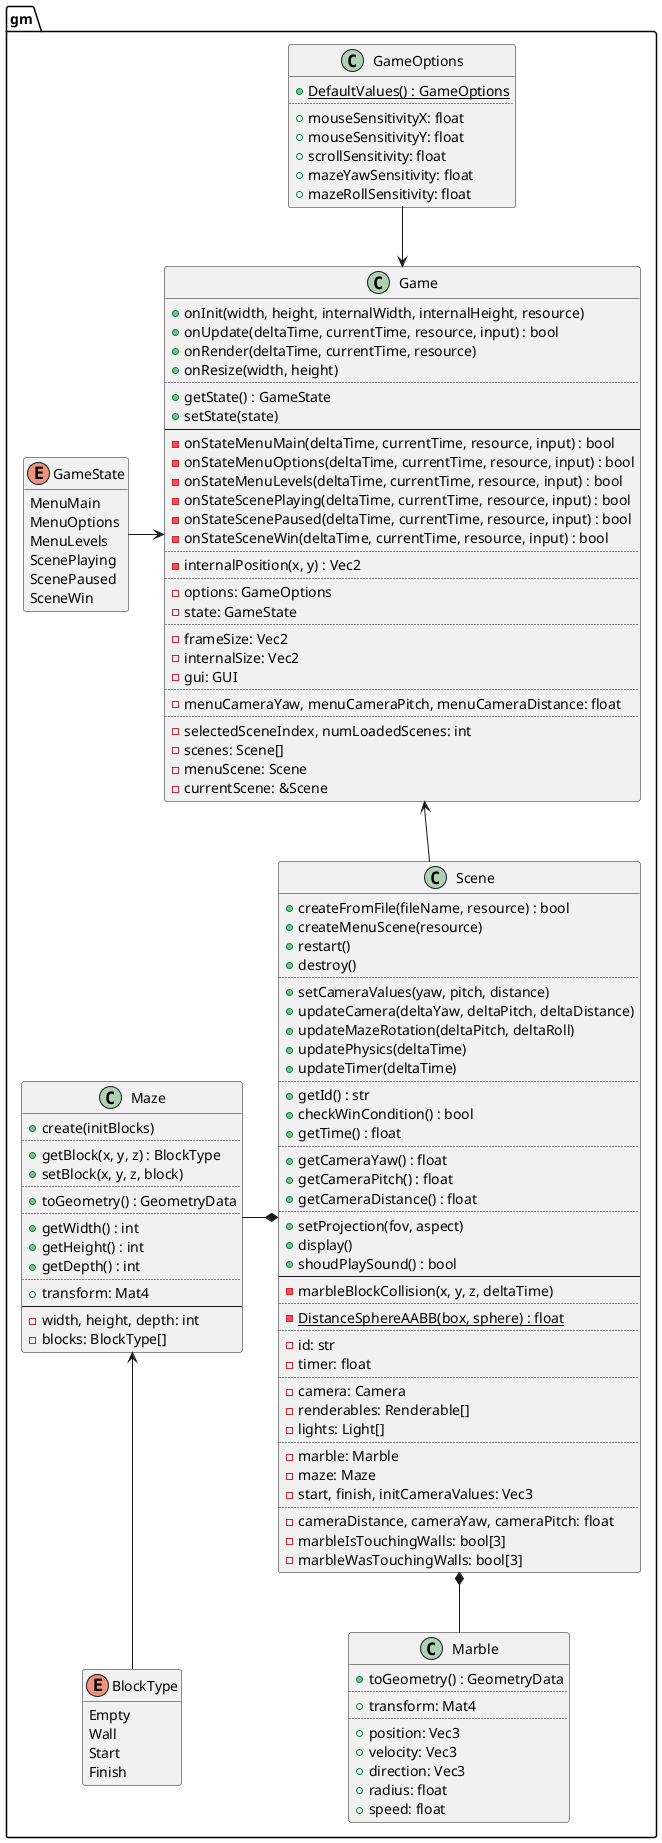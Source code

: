 @startuml
set separator ::

enum gm::GameState {
	MenuMain
	MenuOptions
	MenuLevels
	ScenePlaying
	ScenePaused
	SceneWin
}
hide GameState methods

class gm::GameOptions {
	{static} +DefaultValues() : GameOptions
	..
	+mouseSensitivityX: float
	+mouseSensitivityY: float
	+scrollSensitivity: float
	+mazeYawSensitivity: float
	+mazeRollSensitivity: float
}
hide GameOptions methods

class gm::Game {
	+onInit(width, height, internalWidth, internalHeight, resource)
	+onUpdate(deltaTime, currentTime, resource, input) : bool
	+onRender(deltaTime, currentTime, resource)
	+onResize(width, height)
	..
	+getState() : GameState
	+setState(state)
	--
	-onStateMenuMain(deltaTime, currentTime, resource, input) : bool
	-onStateMenuOptions(deltaTime, currentTime, resource, input) : bool
	-onStateMenuLevels(deltaTime, currentTime, resource, input) : bool
	-onStateScenePlaying(deltaTime, currentTime, resource, input) : bool
	-onStateScenePaused(deltaTime, currentTime, resource, input) : bool
	-onStateSceneWin(deltaTime, currentTime, resource, input) : bool
	..
	-internalPosition(x, y) : Vec2
	..
	-options: GameOptions
	-state: GameState
	..
	-frameSize: Vec2
	-internalSize: Vec2
	-gui: GUI
	..
	-menuCameraYaw, menuCameraPitch, menuCameraDistance: float
	..
	-selectedSceneIndex, numLoadedScenes: int
	-scenes: Scene[]
	-menuScene: Scene
	-currentScene: &Scene
}

class gm::Scene {
	+createFromFile(fileName, resource) : bool
	+createMenuScene(resource)
	+restart()
	+destroy()
	..
	+setCameraValues(yaw, pitch, distance)
	+updateCamera(deltaYaw, deltaPitch, deltaDistance)
	+updateMazeRotation(deltaPitch, deltaRoll)
	+updatePhysics(deltaTime)
	+updateTimer(deltaTime)
	..
	+getId() : str
	+checkWinCondition() : bool
	+getTime() : float
	..
	+getCameraYaw() : float
	+getCameraPitch() : float
	+getCameraDistance() : float
	..
	+setProjection(fov, aspect)
	+display()
	+shoudPlaySound() : bool
	--
	-marbleBlockCollision(x, y, z, deltaTime)
	..
	{static} -DistanceSphereAABB(box, sphere) : float
	..
	-id: str
	-timer: float
	..
	-camera: Camera
	-renderables: Renderable[]
	-lights: Light[]
	..
	-marble: Marble
	-maze: Maze
	-start, finish, initCameraValues: Vec3
	..
	-cameraDistance, cameraYaw, cameraPitch: float
	-marbleIsTouchingWalls: bool[3]
	-marbleWasTouchingWalls: bool[3]
}

enum gm::BlockType {
	Empty
	Wall
	Start
	Finish
}
hide BlockType methods

class gm::Maze {
	+create(initBlocks)
	..
	+getBlock(x, y, z) : BlockType
	+setBlock(x, y, z, block)
	..
	+toGeometry() : GeometryData
	..
	+getWidth() : int
	+getHeight() : int
	+getDepth() : int
	..
	+transform: Mat4
	--
	-width, height, depth: int
	-blocks: BlockType[]
}

class gm::Marble {
	+toGeometry() : GeometryData
	..
	+transform: Mat4
	..
	+position: Vec3
	+velocity: Vec3
	+direction: Vec3
	+radius: float
	+speed: float
}

Maze <-down- BlockType

Scene *-left- Maze
Scene *-down- Marble

Game <-up- GameOptions
Game <-left- GameState
Game <-- Scene

@enduml
